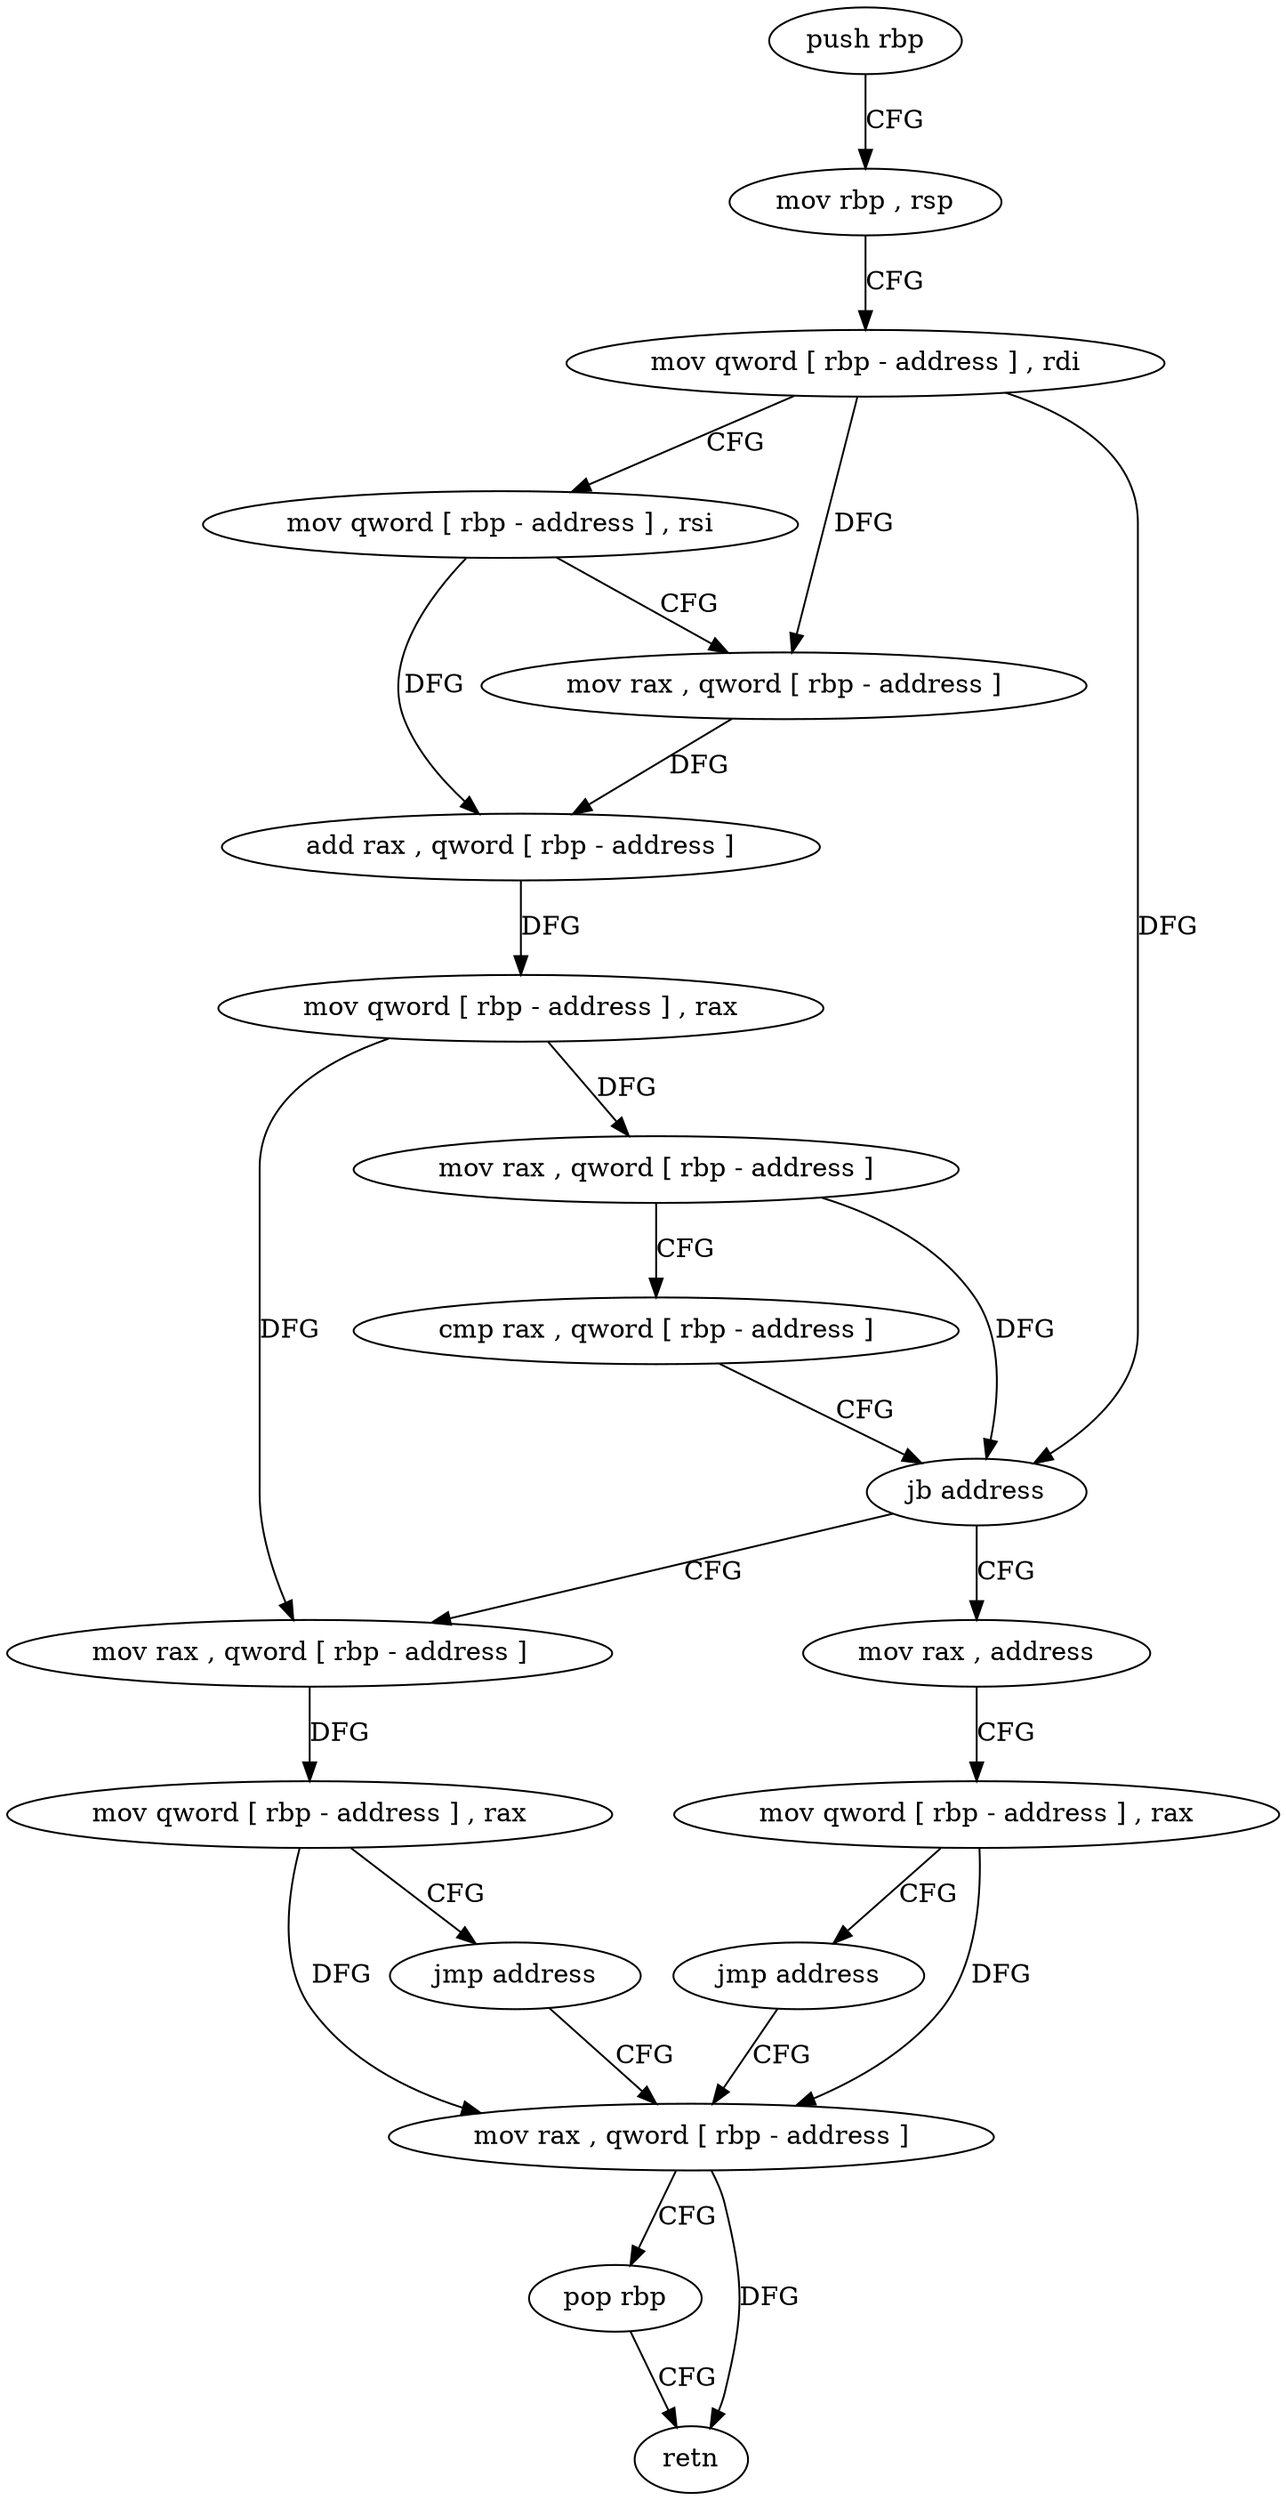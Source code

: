 digraph "func" {
"4243424" [label = "push rbp" ]
"4243425" [label = "mov rbp , rsp" ]
"4243428" [label = "mov qword [ rbp - address ] , rdi" ]
"4243432" [label = "mov qword [ rbp - address ] , rsi" ]
"4243436" [label = "mov rax , qword [ rbp - address ]" ]
"4243440" [label = "add rax , qword [ rbp - address ]" ]
"4243444" [label = "mov qword [ rbp - address ] , rax" ]
"4243448" [label = "mov rax , qword [ rbp - address ]" ]
"4243452" [label = "cmp rax , qword [ rbp - address ]" ]
"4243456" [label = "jb address" ]
"4243475" [label = "mov rax , address" ]
"4243462" [label = "mov rax , qword [ rbp - address ]" ]
"4243482" [label = "mov qword [ rbp - address ] , rax" ]
"4243486" [label = "jmp address" ]
"4243491" [label = "mov rax , qword [ rbp - address ]" ]
"4243466" [label = "mov qword [ rbp - address ] , rax" ]
"4243470" [label = "jmp address" ]
"4243495" [label = "pop rbp" ]
"4243496" [label = "retn" ]
"4243424" -> "4243425" [ label = "CFG" ]
"4243425" -> "4243428" [ label = "CFG" ]
"4243428" -> "4243432" [ label = "CFG" ]
"4243428" -> "4243436" [ label = "DFG" ]
"4243428" -> "4243456" [ label = "DFG" ]
"4243432" -> "4243436" [ label = "CFG" ]
"4243432" -> "4243440" [ label = "DFG" ]
"4243436" -> "4243440" [ label = "DFG" ]
"4243440" -> "4243444" [ label = "DFG" ]
"4243444" -> "4243448" [ label = "DFG" ]
"4243444" -> "4243462" [ label = "DFG" ]
"4243448" -> "4243452" [ label = "CFG" ]
"4243448" -> "4243456" [ label = "DFG" ]
"4243452" -> "4243456" [ label = "CFG" ]
"4243456" -> "4243475" [ label = "CFG" ]
"4243456" -> "4243462" [ label = "CFG" ]
"4243475" -> "4243482" [ label = "CFG" ]
"4243462" -> "4243466" [ label = "DFG" ]
"4243482" -> "4243486" [ label = "CFG" ]
"4243482" -> "4243491" [ label = "DFG" ]
"4243486" -> "4243491" [ label = "CFG" ]
"4243491" -> "4243495" [ label = "CFG" ]
"4243491" -> "4243496" [ label = "DFG" ]
"4243466" -> "4243470" [ label = "CFG" ]
"4243466" -> "4243491" [ label = "DFG" ]
"4243470" -> "4243491" [ label = "CFG" ]
"4243495" -> "4243496" [ label = "CFG" ]
}
